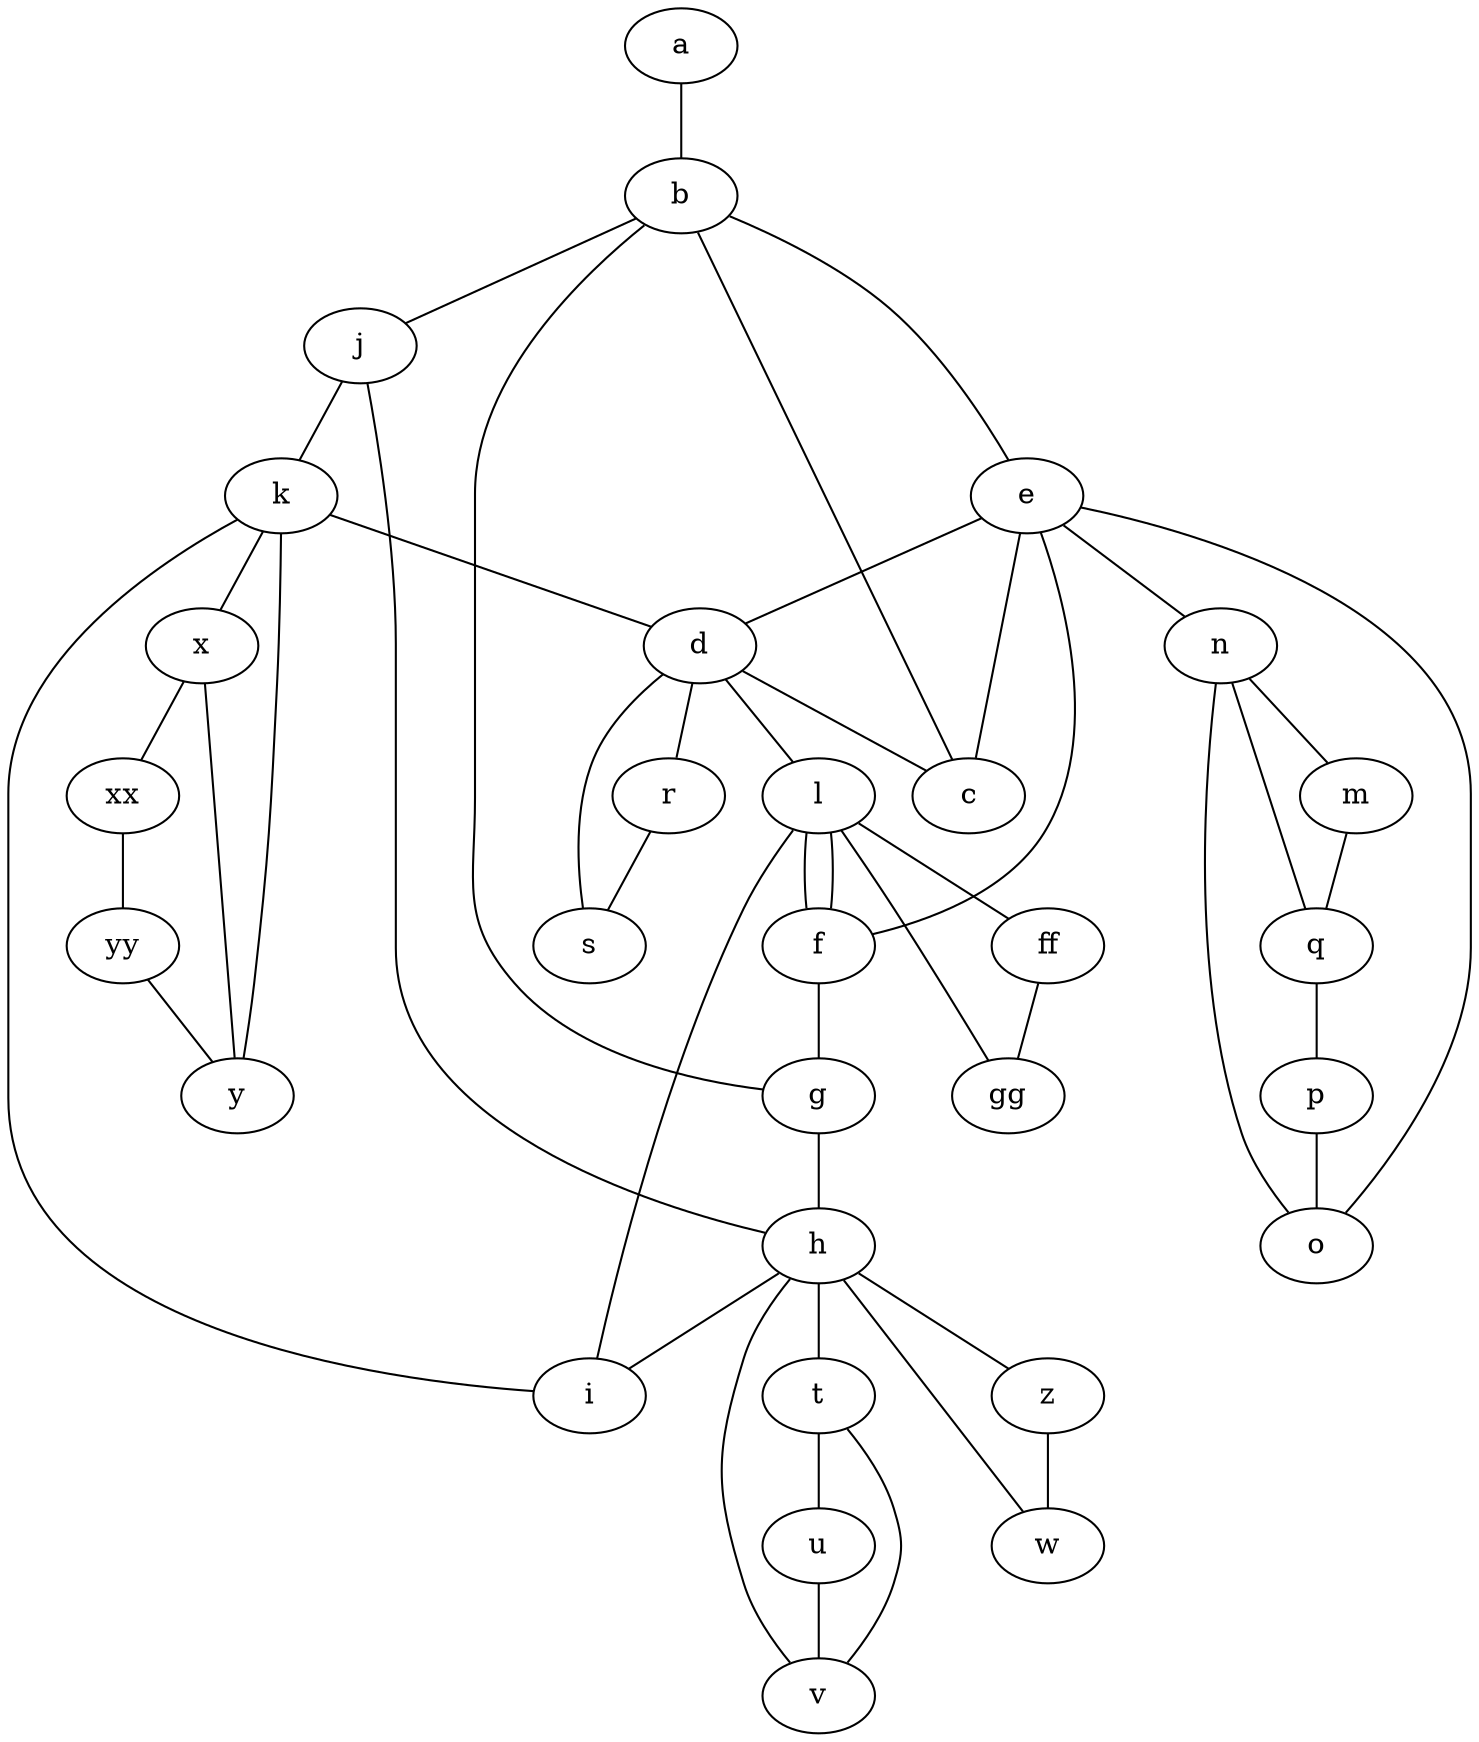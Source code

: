 graph {
a -- b -- j -- k -- d -- c -- b;
b -- e -- c;
e -- d;
e -- f -- g -- h -- i -- l -- f;
b -- g;
h -- j;
d -- l;
i -- k -- x -- xx -- yy -- y -- k;
x -- y;
e -- n -- m -- q -- p -- o -- e;
q -- n -- o;
l -- f;
l -- ff -- gg -- l;
h -- t -- u -- v -- h;
v -- t;
h -- z -- w -- h;
d -- r -- s -- d;
}
